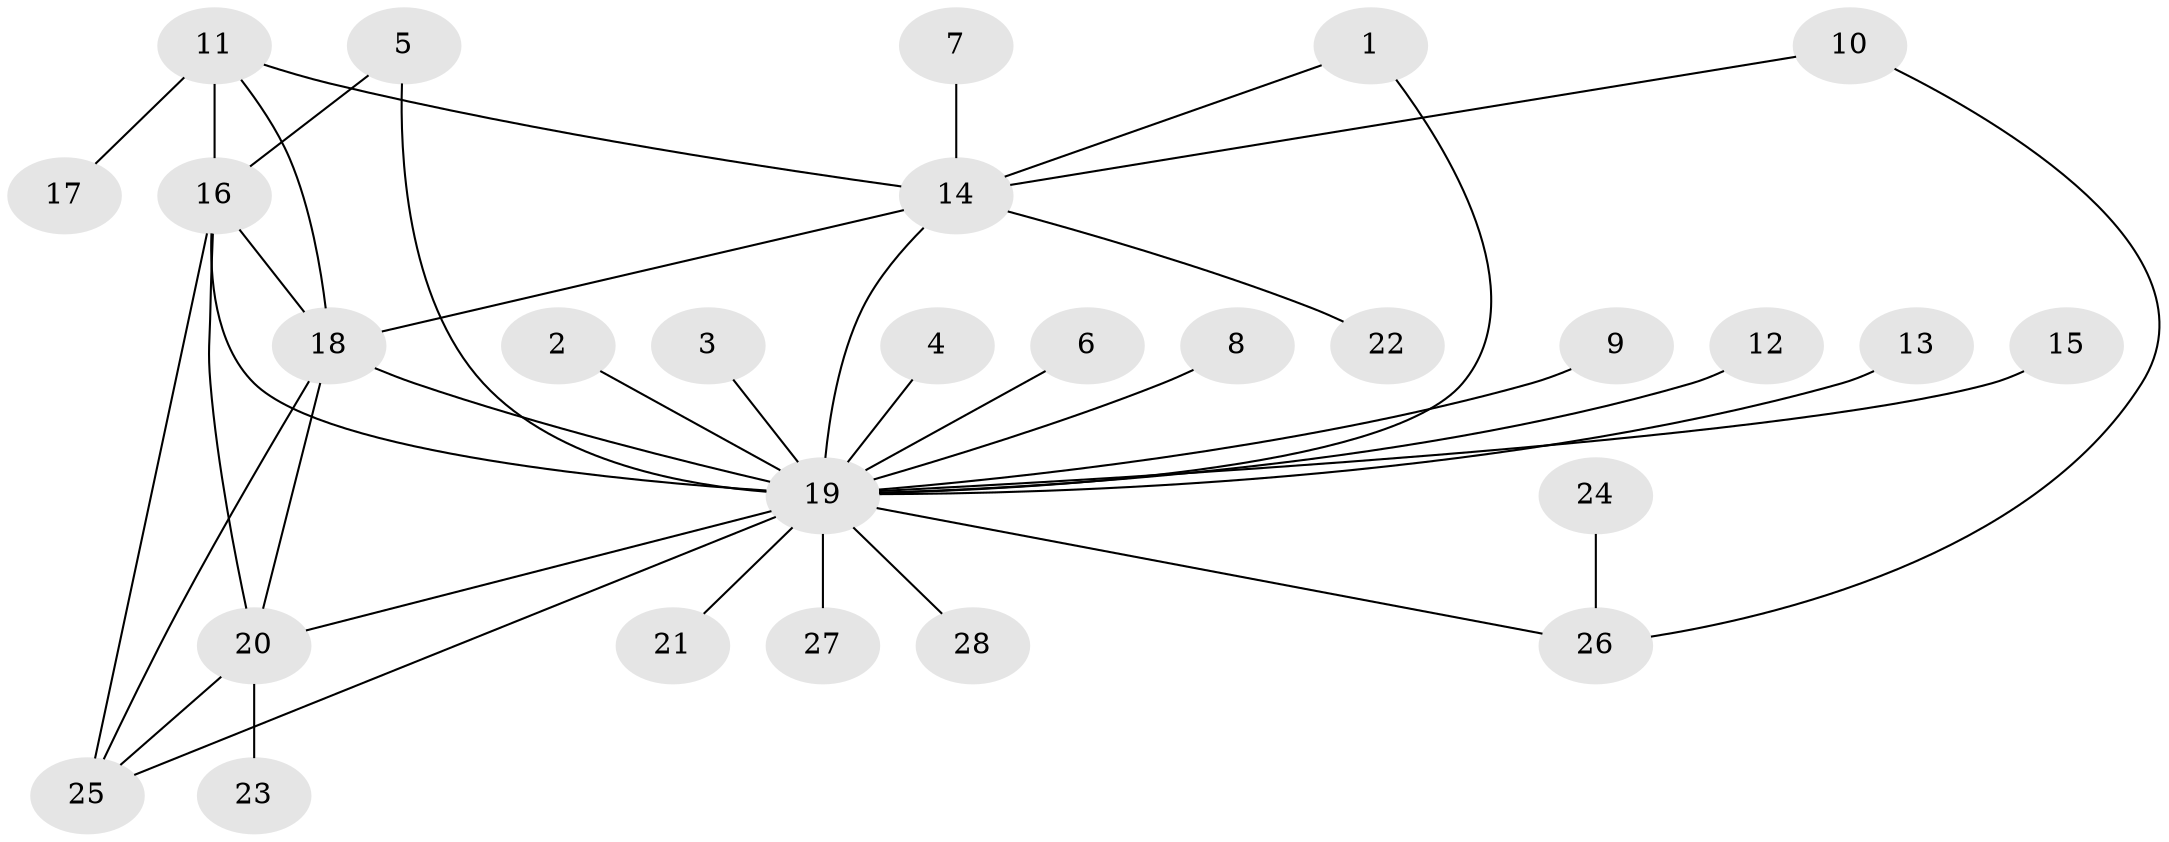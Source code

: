 // original degree distribution, {12: 0.014492753623188406, 8: 0.028985507246376812, 28: 0.014492753623188406, 10: 0.014492753623188406, 6: 0.028985507246376812, 1: 0.5362318840579711, 2: 0.2318840579710145, 4: 0.028985507246376812, 3: 0.10144927536231885}
// Generated by graph-tools (version 1.1) at 2025/36/03/04/25 23:36:44]
// undirected, 28 vertices, 39 edges
graph export_dot {
  node [color=gray90,style=filled];
  1;
  2;
  3;
  4;
  5;
  6;
  7;
  8;
  9;
  10;
  11;
  12;
  13;
  14;
  15;
  16;
  17;
  18;
  19;
  20;
  21;
  22;
  23;
  24;
  25;
  26;
  27;
  28;
  1 -- 14 [weight=1.0];
  1 -- 19 [weight=1.0];
  2 -- 19 [weight=1.0];
  3 -- 19 [weight=1.0];
  4 -- 19 [weight=1.0];
  5 -- 16 [weight=1.0];
  5 -- 19 [weight=1.0];
  6 -- 19 [weight=1.0];
  7 -- 14 [weight=1.0];
  8 -- 19 [weight=1.0];
  9 -- 19 [weight=1.0];
  10 -- 14 [weight=1.0];
  10 -- 26 [weight=1.0];
  11 -- 14 [weight=1.0];
  11 -- 16 [weight=2.0];
  11 -- 17 [weight=1.0];
  11 -- 18 [weight=1.0];
  12 -- 19 [weight=1.0];
  13 -- 19 [weight=1.0];
  14 -- 18 [weight=1.0];
  14 -- 19 [weight=1.0];
  14 -- 22 [weight=1.0];
  15 -- 19 [weight=1.0];
  16 -- 18 [weight=1.0];
  16 -- 19 [weight=1.0];
  16 -- 20 [weight=2.0];
  16 -- 25 [weight=1.0];
  18 -- 19 [weight=3.0];
  18 -- 20 [weight=2.0];
  18 -- 25 [weight=1.0];
  19 -- 20 [weight=1.0];
  19 -- 21 [weight=1.0];
  19 -- 25 [weight=1.0];
  19 -- 26 [weight=1.0];
  19 -- 27 [weight=1.0];
  19 -- 28 [weight=1.0];
  20 -- 23 [weight=1.0];
  20 -- 25 [weight=1.0];
  24 -- 26 [weight=1.0];
}
